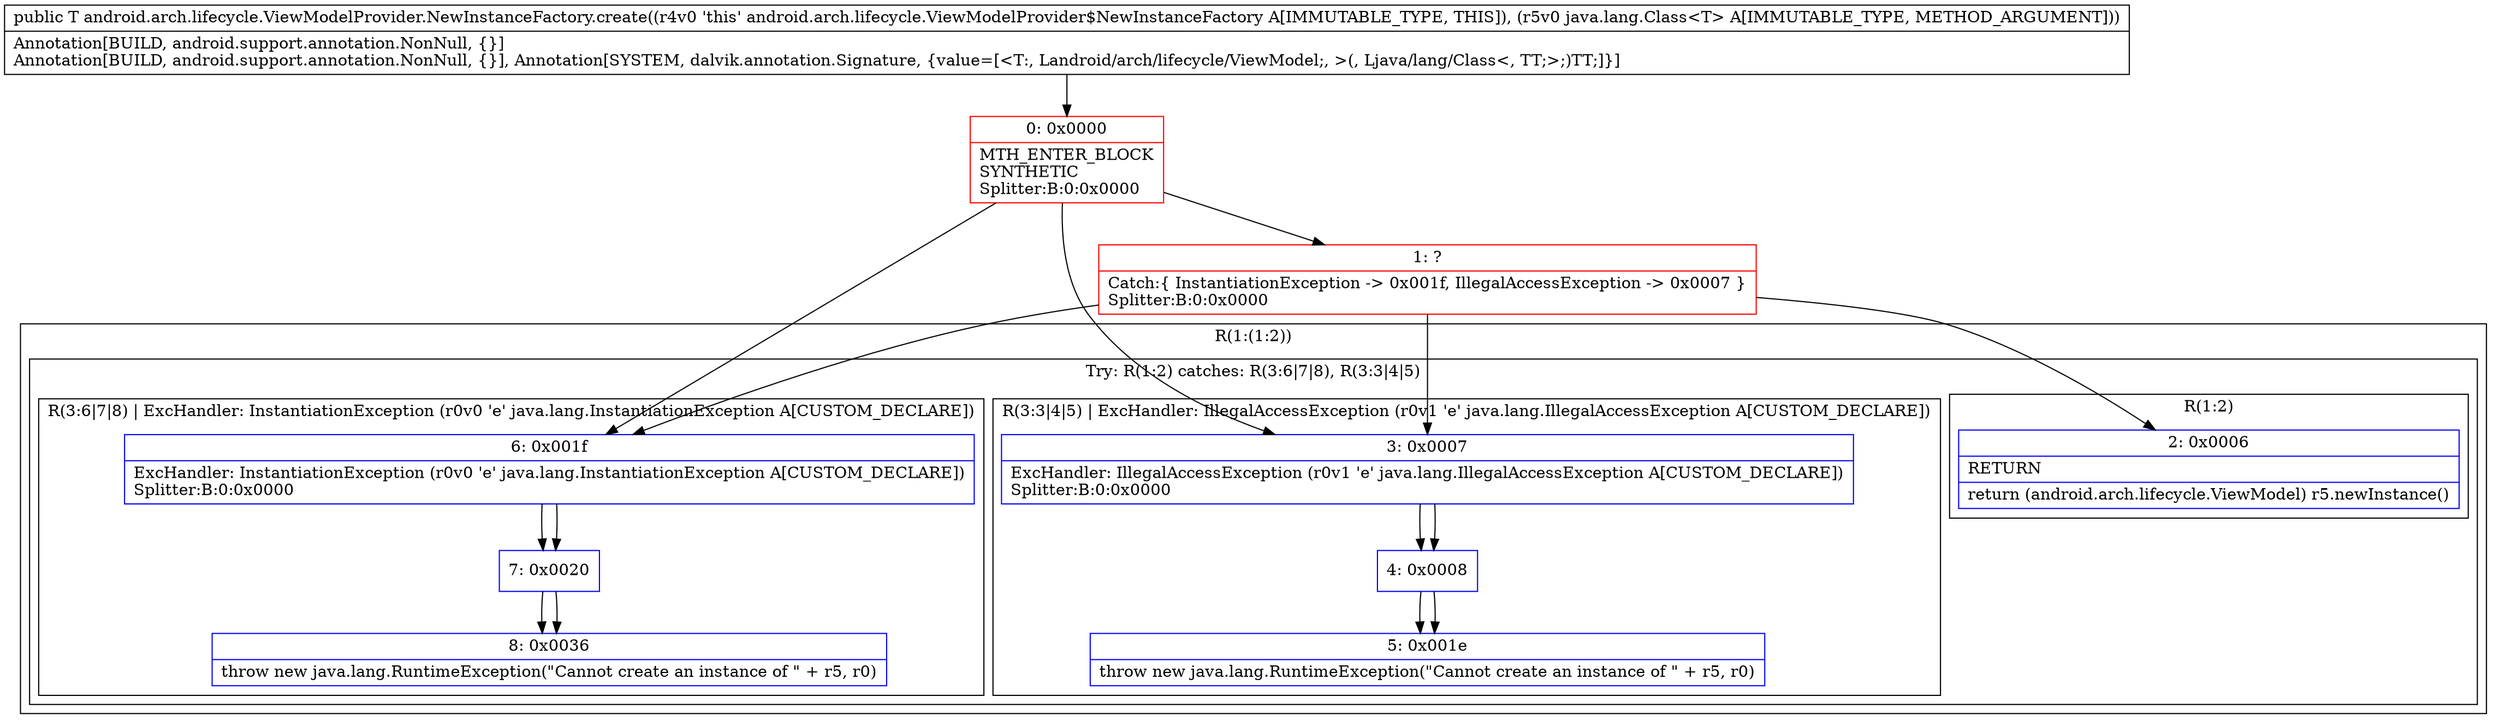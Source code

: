 digraph "CFG forandroid.arch.lifecycle.ViewModelProvider.NewInstanceFactory.create(Ljava\/lang\/Class;)Landroid\/arch\/lifecycle\/ViewModel;" {
subgraph cluster_Region_1704542564 {
label = "R(1:(1:2))";
node [shape=record,color=blue];
subgraph cluster_TryCatchRegion_919919005 {
label = "Try: R(1:2) catches: R(3:6|7|8), R(3:3|4|5)";
node [shape=record,color=blue];
subgraph cluster_Region_1149171609 {
label = "R(1:2)";
node [shape=record,color=blue];
Node_2 [shape=record,label="{2\:\ 0x0006|RETURN\l|return (android.arch.lifecycle.ViewModel) r5.newInstance()\l}"];
}
subgraph cluster_Region_817602466 {
label = "R(3:6|7|8) | ExcHandler: InstantiationException (r0v0 'e' java.lang.InstantiationException A[CUSTOM_DECLARE])\l";
node [shape=record,color=blue];
Node_6 [shape=record,label="{6\:\ 0x001f|ExcHandler: InstantiationException (r0v0 'e' java.lang.InstantiationException A[CUSTOM_DECLARE])\lSplitter:B:0:0x0000\l}"];
Node_7 [shape=record,label="{7\:\ 0x0020}"];
Node_8 [shape=record,label="{8\:\ 0x0036|throw new java.lang.RuntimeException(\"Cannot create an instance of \" + r5, r0)\l}"];
}
subgraph cluster_Region_520514224 {
label = "R(3:3|4|5) | ExcHandler: IllegalAccessException (r0v1 'e' java.lang.IllegalAccessException A[CUSTOM_DECLARE])\l";
node [shape=record,color=blue];
Node_3 [shape=record,label="{3\:\ 0x0007|ExcHandler: IllegalAccessException (r0v1 'e' java.lang.IllegalAccessException A[CUSTOM_DECLARE])\lSplitter:B:0:0x0000\l}"];
Node_4 [shape=record,label="{4\:\ 0x0008}"];
Node_5 [shape=record,label="{5\:\ 0x001e|throw new java.lang.RuntimeException(\"Cannot create an instance of \" + r5, r0)\l}"];
}
}
}
subgraph cluster_Region_817602466 {
label = "R(3:6|7|8) | ExcHandler: InstantiationException (r0v0 'e' java.lang.InstantiationException A[CUSTOM_DECLARE])\l";
node [shape=record,color=blue];
Node_6 [shape=record,label="{6\:\ 0x001f|ExcHandler: InstantiationException (r0v0 'e' java.lang.InstantiationException A[CUSTOM_DECLARE])\lSplitter:B:0:0x0000\l}"];
Node_7 [shape=record,label="{7\:\ 0x0020}"];
Node_8 [shape=record,label="{8\:\ 0x0036|throw new java.lang.RuntimeException(\"Cannot create an instance of \" + r5, r0)\l}"];
}
subgraph cluster_Region_520514224 {
label = "R(3:3|4|5) | ExcHandler: IllegalAccessException (r0v1 'e' java.lang.IllegalAccessException A[CUSTOM_DECLARE])\l";
node [shape=record,color=blue];
Node_3 [shape=record,label="{3\:\ 0x0007|ExcHandler: IllegalAccessException (r0v1 'e' java.lang.IllegalAccessException A[CUSTOM_DECLARE])\lSplitter:B:0:0x0000\l}"];
Node_4 [shape=record,label="{4\:\ 0x0008}"];
Node_5 [shape=record,label="{5\:\ 0x001e|throw new java.lang.RuntimeException(\"Cannot create an instance of \" + r5, r0)\l}"];
}
Node_0 [shape=record,color=red,label="{0\:\ 0x0000|MTH_ENTER_BLOCK\lSYNTHETIC\lSplitter:B:0:0x0000\l}"];
Node_1 [shape=record,color=red,label="{1\:\ ?|Catch:\{ InstantiationException \-\> 0x001f, IllegalAccessException \-\> 0x0007 \}\lSplitter:B:0:0x0000\l}"];
MethodNode[shape=record,label="{public T android.arch.lifecycle.ViewModelProvider.NewInstanceFactory.create((r4v0 'this' android.arch.lifecycle.ViewModelProvider$NewInstanceFactory A[IMMUTABLE_TYPE, THIS]), (r5v0 java.lang.Class\<T\> A[IMMUTABLE_TYPE, METHOD_ARGUMENT]))  | Annotation[BUILD, android.support.annotation.NonNull, \{\}]\lAnnotation[BUILD, android.support.annotation.NonNull, \{\}], Annotation[SYSTEM, dalvik.annotation.Signature, \{value=[\<T:, Landroid\/arch\/lifecycle\/ViewModel;, \>(, Ljava\/lang\/Class\<, TT;\>;)TT;]\}]\l}"];
MethodNode -> Node_0;
Node_6 -> Node_7;
Node_7 -> Node_8;
Node_3 -> Node_4;
Node_4 -> Node_5;
Node_6 -> Node_7;
Node_7 -> Node_8;
Node_3 -> Node_4;
Node_4 -> Node_5;
Node_0 -> Node_1;
Node_0 -> Node_6;
Node_0 -> Node_3;
Node_1 -> Node_2;
Node_1 -> Node_6;
Node_1 -> Node_3;
}

